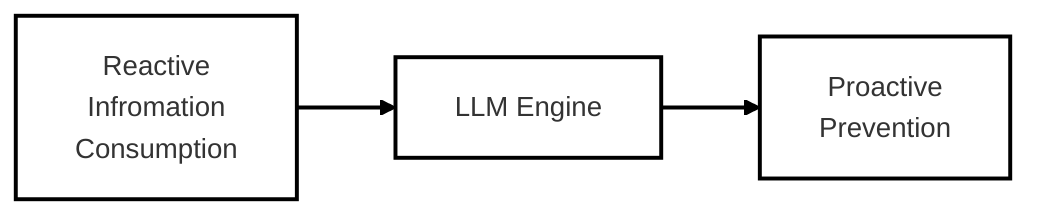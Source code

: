 ---
config:
  theme: neo
---
graph LR
  A[ Reactive<br>Infromation<br>Consumption] --> B[LLM Engine] --> C[Proactive<br/>Prevention]
    
  class A before
  class B ai
  class C after